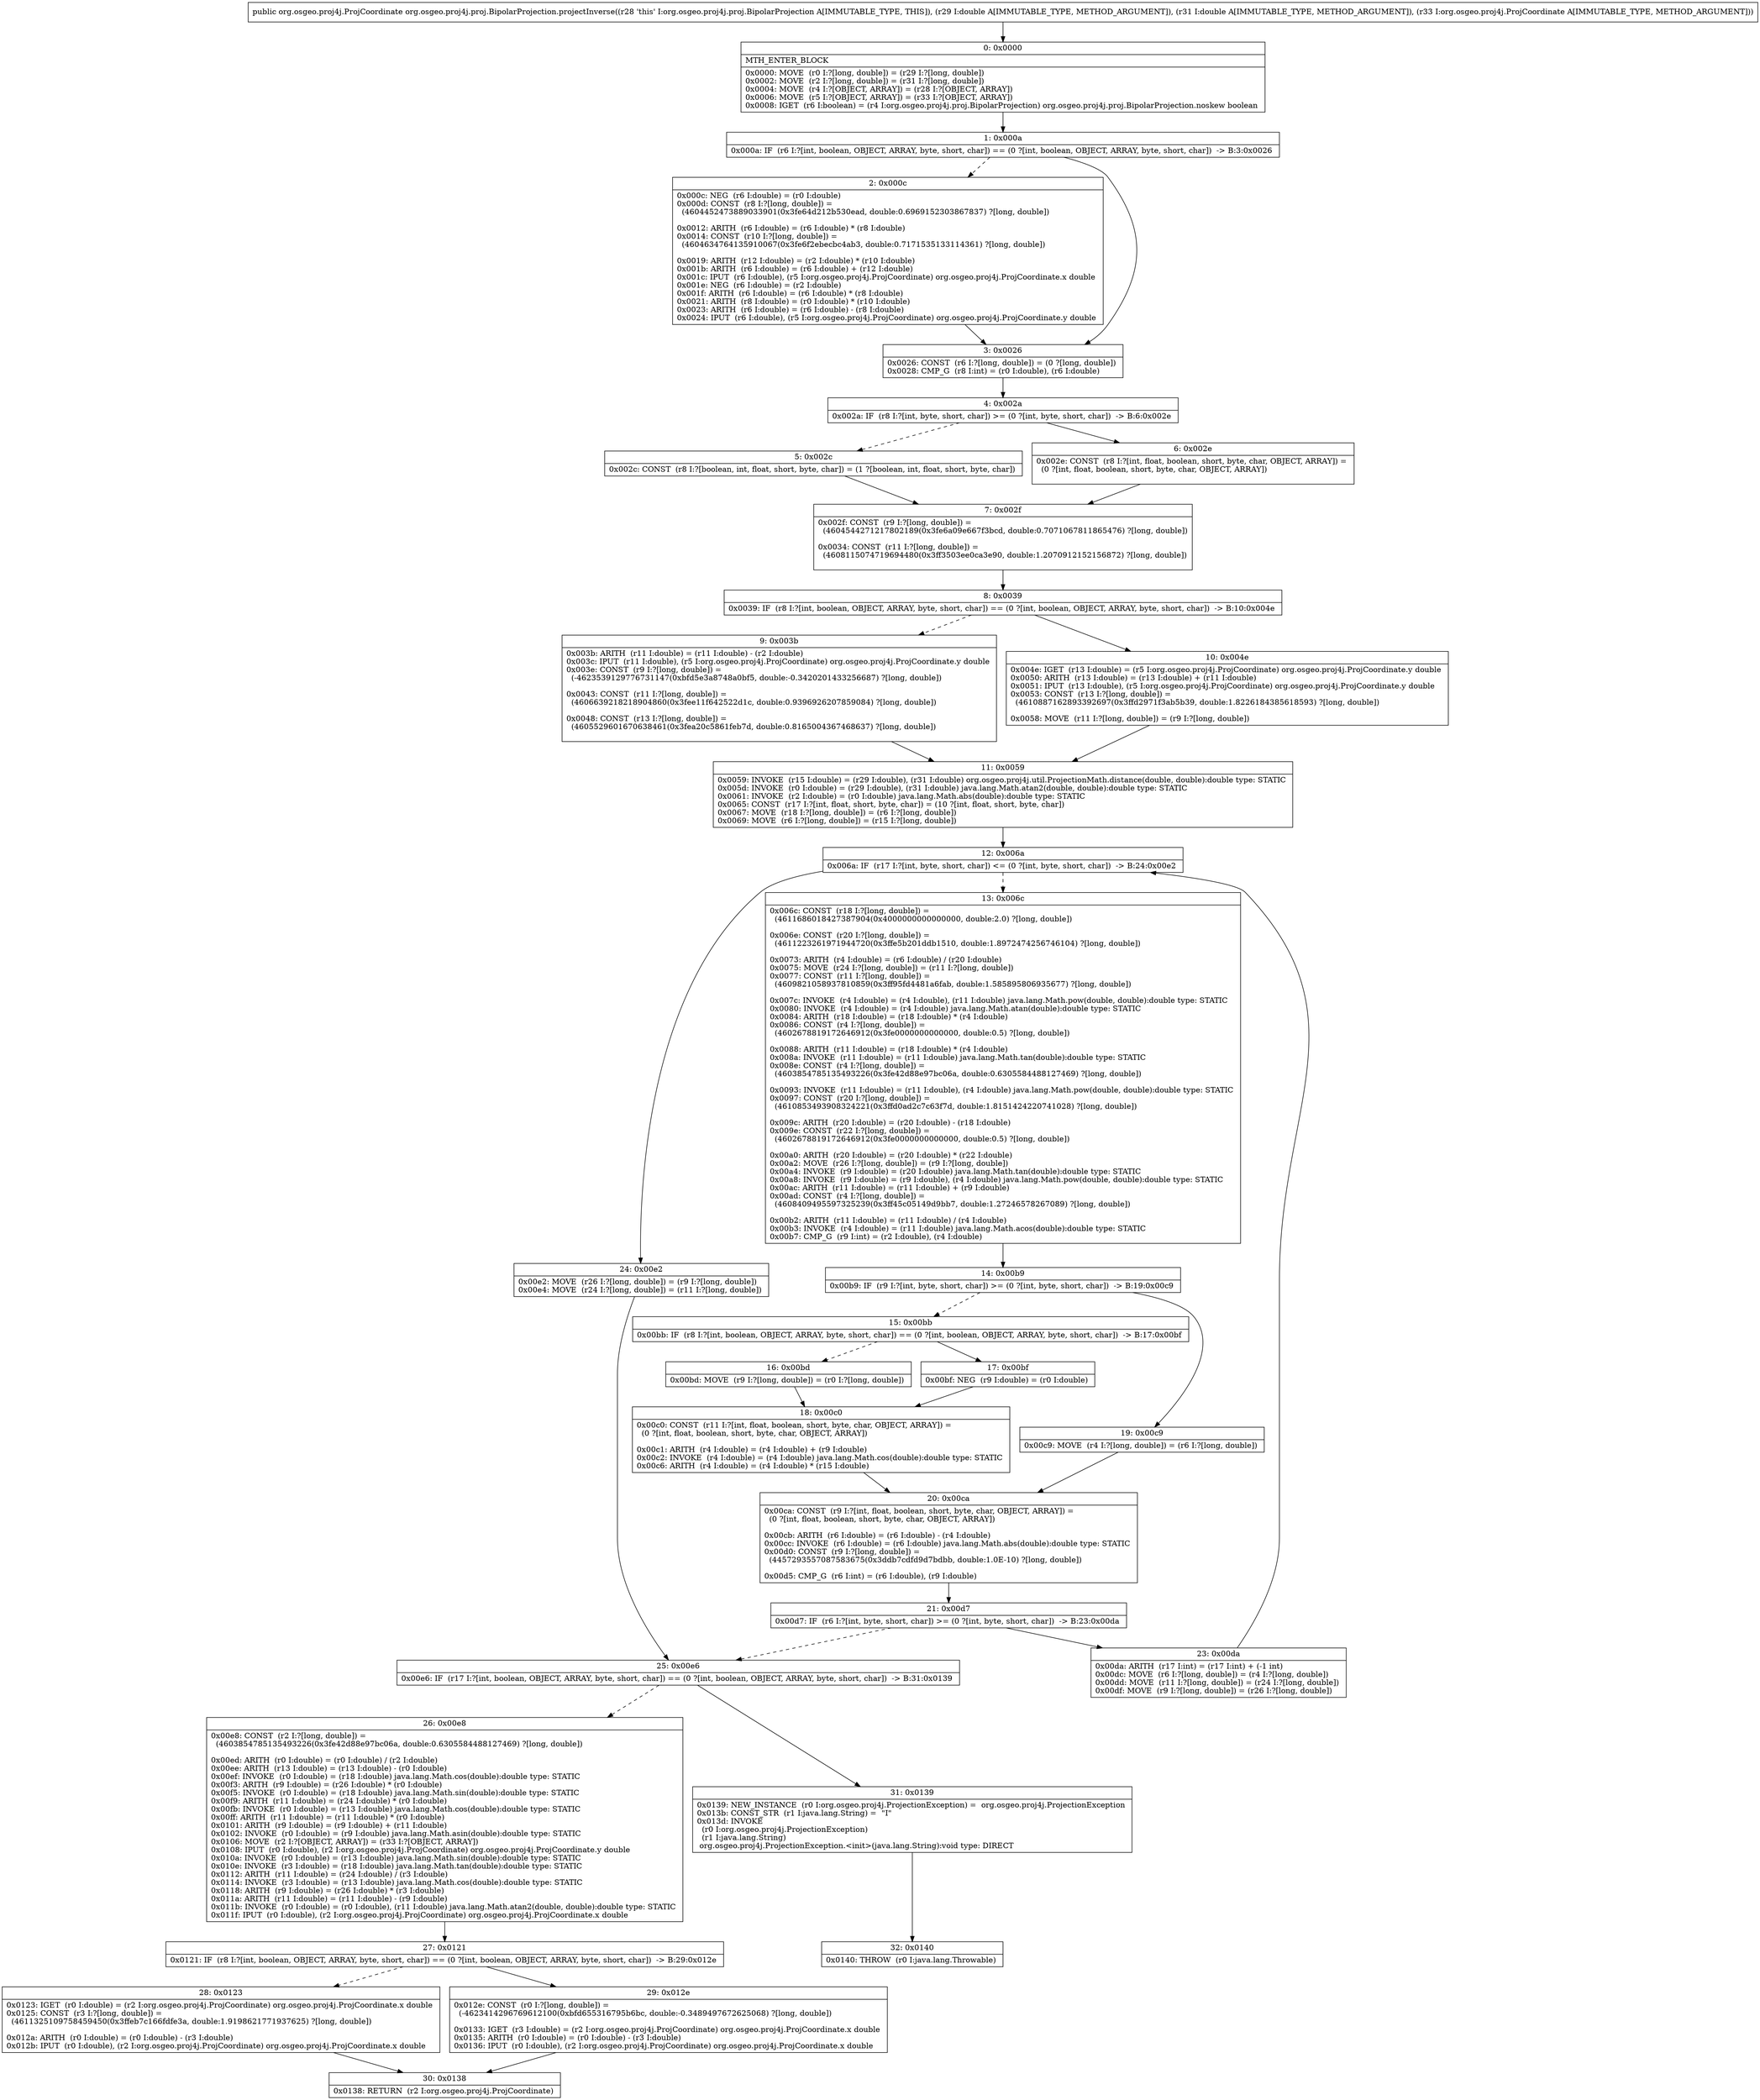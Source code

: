 digraph "CFG fororg.osgeo.proj4j.proj.BipolarProjection.projectInverse(DDLorg\/osgeo\/proj4j\/ProjCoordinate;)Lorg\/osgeo\/proj4j\/ProjCoordinate;" {
Node_0 [shape=record,label="{0\:\ 0x0000|MTH_ENTER_BLOCK\l|0x0000: MOVE  (r0 I:?[long, double]) = (r29 I:?[long, double]) \l0x0002: MOVE  (r2 I:?[long, double]) = (r31 I:?[long, double]) \l0x0004: MOVE  (r4 I:?[OBJECT, ARRAY]) = (r28 I:?[OBJECT, ARRAY]) \l0x0006: MOVE  (r5 I:?[OBJECT, ARRAY]) = (r33 I:?[OBJECT, ARRAY]) \l0x0008: IGET  (r6 I:boolean) = (r4 I:org.osgeo.proj4j.proj.BipolarProjection) org.osgeo.proj4j.proj.BipolarProjection.noskew boolean \l}"];
Node_1 [shape=record,label="{1\:\ 0x000a|0x000a: IF  (r6 I:?[int, boolean, OBJECT, ARRAY, byte, short, char]) == (0 ?[int, boolean, OBJECT, ARRAY, byte, short, char])  \-\> B:3:0x0026 \l}"];
Node_2 [shape=record,label="{2\:\ 0x000c|0x000c: NEG  (r6 I:double) = (r0 I:double) \l0x000d: CONST  (r8 I:?[long, double]) = \l  (4604452473889033901(0x3fe64d212b530ead, double:0.6969152303867837) ?[long, double])\l \l0x0012: ARITH  (r6 I:double) = (r6 I:double) * (r8 I:double) \l0x0014: CONST  (r10 I:?[long, double]) = \l  (4604634764135910067(0x3fe6f2ebecbc4ab3, double:0.7171535133114361) ?[long, double])\l \l0x0019: ARITH  (r12 I:double) = (r2 I:double) * (r10 I:double) \l0x001b: ARITH  (r6 I:double) = (r6 I:double) + (r12 I:double) \l0x001c: IPUT  (r6 I:double), (r5 I:org.osgeo.proj4j.ProjCoordinate) org.osgeo.proj4j.ProjCoordinate.x double \l0x001e: NEG  (r6 I:double) = (r2 I:double) \l0x001f: ARITH  (r6 I:double) = (r6 I:double) * (r8 I:double) \l0x0021: ARITH  (r8 I:double) = (r0 I:double) * (r10 I:double) \l0x0023: ARITH  (r6 I:double) = (r6 I:double) \- (r8 I:double) \l0x0024: IPUT  (r6 I:double), (r5 I:org.osgeo.proj4j.ProjCoordinate) org.osgeo.proj4j.ProjCoordinate.y double \l}"];
Node_3 [shape=record,label="{3\:\ 0x0026|0x0026: CONST  (r6 I:?[long, double]) = (0 ?[long, double]) \l0x0028: CMP_G  (r8 I:int) = (r0 I:double), (r6 I:double) \l}"];
Node_4 [shape=record,label="{4\:\ 0x002a|0x002a: IF  (r8 I:?[int, byte, short, char]) \>= (0 ?[int, byte, short, char])  \-\> B:6:0x002e \l}"];
Node_5 [shape=record,label="{5\:\ 0x002c|0x002c: CONST  (r8 I:?[boolean, int, float, short, byte, char]) = (1 ?[boolean, int, float, short, byte, char]) \l}"];
Node_6 [shape=record,label="{6\:\ 0x002e|0x002e: CONST  (r8 I:?[int, float, boolean, short, byte, char, OBJECT, ARRAY]) = \l  (0 ?[int, float, boolean, short, byte, char, OBJECT, ARRAY])\l \l}"];
Node_7 [shape=record,label="{7\:\ 0x002f|0x002f: CONST  (r9 I:?[long, double]) = \l  (4604544271217802189(0x3fe6a09e667f3bcd, double:0.7071067811865476) ?[long, double])\l \l0x0034: CONST  (r11 I:?[long, double]) = \l  (4608115074719694480(0x3ff3503ee0ca3e90, double:1.2070912152156872) ?[long, double])\l \l}"];
Node_8 [shape=record,label="{8\:\ 0x0039|0x0039: IF  (r8 I:?[int, boolean, OBJECT, ARRAY, byte, short, char]) == (0 ?[int, boolean, OBJECT, ARRAY, byte, short, char])  \-\> B:10:0x004e \l}"];
Node_9 [shape=record,label="{9\:\ 0x003b|0x003b: ARITH  (r11 I:double) = (r11 I:double) \- (r2 I:double) \l0x003c: IPUT  (r11 I:double), (r5 I:org.osgeo.proj4j.ProjCoordinate) org.osgeo.proj4j.ProjCoordinate.y double \l0x003e: CONST  (r9 I:?[long, double]) = \l  (\-4623539129776731147(0xbfd5e3a8748a0bf5, double:\-0.3420201433256687) ?[long, double])\l \l0x0043: CONST  (r11 I:?[long, double]) = \l  (4606639218218904860(0x3fee11f642522d1c, double:0.9396926207859084) ?[long, double])\l \l0x0048: CONST  (r13 I:?[long, double]) = \l  (4605529601670638461(0x3fea20c5861feb7d, double:0.8165004367468637) ?[long, double])\l \l}"];
Node_10 [shape=record,label="{10\:\ 0x004e|0x004e: IGET  (r13 I:double) = (r5 I:org.osgeo.proj4j.ProjCoordinate) org.osgeo.proj4j.ProjCoordinate.y double \l0x0050: ARITH  (r13 I:double) = (r13 I:double) + (r11 I:double) \l0x0051: IPUT  (r13 I:double), (r5 I:org.osgeo.proj4j.ProjCoordinate) org.osgeo.proj4j.ProjCoordinate.y double \l0x0053: CONST  (r13 I:?[long, double]) = \l  (4610887162893392697(0x3ffd2971f3ab5b39, double:1.8226184385618593) ?[long, double])\l \l0x0058: MOVE  (r11 I:?[long, double]) = (r9 I:?[long, double]) \l}"];
Node_11 [shape=record,label="{11\:\ 0x0059|0x0059: INVOKE  (r15 I:double) = (r29 I:double), (r31 I:double) org.osgeo.proj4j.util.ProjectionMath.distance(double, double):double type: STATIC \l0x005d: INVOKE  (r0 I:double) = (r29 I:double), (r31 I:double) java.lang.Math.atan2(double, double):double type: STATIC \l0x0061: INVOKE  (r2 I:double) = (r0 I:double) java.lang.Math.abs(double):double type: STATIC \l0x0065: CONST  (r17 I:?[int, float, short, byte, char]) = (10 ?[int, float, short, byte, char]) \l0x0067: MOVE  (r18 I:?[long, double]) = (r6 I:?[long, double]) \l0x0069: MOVE  (r6 I:?[long, double]) = (r15 I:?[long, double]) \l}"];
Node_12 [shape=record,label="{12\:\ 0x006a|0x006a: IF  (r17 I:?[int, byte, short, char]) \<= (0 ?[int, byte, short, char])  \-\> B:24:0x00e2 \l}"];
Node_13 [shape=record,label="{13\:\ 0x006c|0x006c: CONST  (r18 I:?[long, double]) = \l  (4611686018427387904(0x4000000000000000, double:2.0) ?[long, double])\l \l0x006e: CONST  (r20 I:?[long, double]) = \l  (4611223261971944720(0x3ffe5b201ddb1510, double:1.8972474256746104) ?[long, double])\l \l0x0073: ARITH  (r4 I:double) = (r6 I:double) \/ (r20 I:double) \l0x0075: MOVE  (r24 I:?[long, double]) = (r11 I:?[long, double]) \l0x0077: CONST  (r11 I:?[long, double]) = \l  (4609821058937810859(0x3ff95fd4481a6fab, double:1.585895806935677) ?[long, double])\l \l0x007c: INVOKE  (r4 I:double) = (r4 I:double), (r11 I:double) java.lang.Math.pow(double, double):double type: STATIC \l0x0080: INVOKE  (r4 I:double) = (r4 I:double) java.lang.Math.atan(double):double type: STATIC \l0x0084: ARITH  (r18 I:double) = (r18 I:double) * (r4 I:double) \l0x0086: CONST  (r4 I:?[long, double]) = \l  (4602678819172646912(0x3fe0000000000000, double:0.5) ?[long, double])\l \l0x0088: ARITH  (r11 I:double) = (r18 I:double) * (r4 I:double) \l0x008a: INVOKE  (r11 I:double) = (r11 I:double) java.lang.Math.tan(double):double type: STATIC \l0x008e: CONST  (r4 I:?[long, double]) = \l  (4603854785135493226(0x3fe42d88e97bc06a, double:0.6305584488127469) ?[long, double])\l \l0x0093: INVOKE  (r11 I:double) = (r11 I:double), (r4 I:double) java.lang.Math.pow(double, double):double type: STATIC \l0x0097: CONST  (r20 I:?[long, double]) = \l  (4610853493908324221(0x3ffd0ad2c7c63f7d, double:1.8151424220741028) ?[long, double])\l \l0x009c: ARITH  (r20 I:double) = (r20 I:double) \- (r18 I:double) \l0x009e: CONST  (r22 I:?[long, double]) = \l  (4602678819172646912(0x3fe0000000000000, double:0.5) ?[long, double])\l \l0x00a0: ARITH  (r20 I:double) = (r20 I:double) * (r22 I:double) \l0x00a2: MOVE  (r26 I:?[long, double]) = (r9 I:?[long, double]) \l0x00a4: INVOKE  (r9 I:double) = (r20 I:double) java.lang.Math.tan(double):double type: STATIC \l0x00a8: INVOKE  (r9 I:double) = (r9 I:double), (r4 I:double) java.lang.Math.pow(double, double):double type: STATIC \l0x00ac: ARITH  (r11 I:double) = (r11 I:double) + (r9 I:double) \l0x00ad: CONST  (r4 I:?[long, double]) = \l  (4608409495597325239(0x3ff45c05149d9bb7, double:1.27246578267089) ?[long, double])\l \l0x00b2: ARITH  (r11 I:double) = (r11 I:double) \/ (r4 I:double) \l0x00b3: INVOKE  (r4 I:double) = (r11 I:double) java.lang.Math.acos(double):double type: STATIC \l0x00b7: CMP_G  (r9 I:int) = (r2 I:double), (r4 I:double) \l}"];
Node_14 [shape=record,label="{14\:\ 0x00b9|0x00b9: IF  (r9 I:?[int, byte, short, char]) \>= (0 ?[int, byte, short, char])  \-\> B:19:0x00c9 \l}"];
Node_15 [shape=record,label="{15\:\ 0x00bb|0x00bb: IF  (r8 I:?[int, boolean, OBJECT, ARRAY, byte, short, char]) == (0 ?[int, boolean, OBJECT, ARRAY, byte, short, char])  \-\> B:17:0x00bf \l}"];
Node_16 [shape=record,label="{16\:\ 0x00bd|0x00bd: MOVE  (r9 I:?[long, double]) = (r0 I:?[long, double]) \l}"];
Node_17 [shape=record,label="{17\:\ 0x00bf|0x00bf: NEG  (r9 I:double) = (r0 I:double) \l}"];
Node_18 [shape=record,label="{18\:\ 0x00c0|0x00c0: CONST  (r11 I:?[int, float, boolean, short, byte, char, OBJECT, ARRAY]) = \l  (0 ?[int, float, boolean, short, byte, char, OBJECT, ARRAY])\l \l0x00c1: ARITH  (r4 I:double) = (r4 I:double) + (r9 I:double) \l0x00c2: INVOKE  (r4 I:double) = (r4 I:double) java.lang.Math.cos(double):double type: STATIC \l0x00c6: ARITH  (r4 I:double) = (r4 I:double) * (r15 I:double) \l}"];
Node_19 [shape=record,label="{19\:\ 0x00c9|0x00c9: MOVE  (r4 I:?[long, double]) = (r6 I:?[long, double]) \l}"];
Node_20 [shape=record,label="{20\:\ 0x00ca|0x00ca: CONST  (r9 I:?[int, float, boolean, short, byte, char, OBJECT, ARRAY]) = \l  (0 ?[int, float, boolean, short, byte, char, OBJECT, ARRAY])\l \l0x00cb: ARITH  (r6 I:double) = (r6 I:double) \- (r4 I:double) \l0x00cc: INVOKE  (r6 I:double) = (r6 I:double) java.lang.Math.abs(double):double type: STATIC \l0x00d0: CONST  (r9 I:?[long, double]) = \l  (4457293557087583675(0x3ddb7cdfd9d7bdbb, double:1.0E\-10) ?[long, double])\l \l0x00d5: CMP_G  (r6 I:int) = (r6 I:double), (r9 I:double) \l}"];
Node_21 [shape=record,label="{21\:\ 0x00d7|0x00d7: IF  (r6 I:?[int, byte, short, char]) \>= (0 ?[int, byte, short, char])  \-\> B:23:0x00da \l}"];
Node_23 [shape=record,label="{23\:\ 0x00da|0x00da: ARITH  (r17 I:int) = (r17 I:int) + (\-1 int) \l0x00dc: MOVE  (r6 I:?[long, double]) = (r4 I:?[long, double]) \l0x00dd: MOVE  (r11 I:?[long, double]) = (r24 I:?[long, double]) \l0x00df: MOVE  (r9 I:?[long, double]) = (r26 I:?[long, double]) \l}"];
Node_24 [shape=record,label="{24\:\ 0x00e2|0x00e2: MOVE  (r26 I:?[long, double]) = (r9 I:?[long, double]) \l0x00e4: MOVE  (r24 I:?[long, double]) = (r11 I:?[long, double]) \l}"];
Node_25 [shape=record,label="{25\:\ 0x00e6|0x00e6: IF  (r17 I:?[int, boolean, OBJECT, ARRAY, byte, short, char]) == (0 ?[int, boolean, OBJECT, ARRAY, byte, short, char])  \-\> B:31:0x0139 \l}"];
Node_26 [shape=record,label="{26\:\ 0x00e8|0x00e8: CONST  (r2 I:?[long, double]) = \l  (4603854785135493226(0x3fe42d88e97bc06a, double:0.6305584488127469) ?[long, double])\l \l0x00ed: ARITH  (r0 I:double) = (r0 I:double) \/ (r2 I:double) \l0x00ee: ARITH  (r13 I:double) = (r13 I:double) \- (r0 I:double) \l0x00ef: INVOKE  (r0 I:double) = (r18 I:double) java.lang.Math.cos(double):double type: STATIC \l0x00f3: ARITH  (r9 I:double) = (r26 I:double) * (r0 I:double) \l0x00f5: INVOKE  (r0 I:double) = (r18 I:double) java.lang.Math.sin(double):double type: STATIC \l0x00f9: ARITH  (r11 I:double) = (r24 I:double) * (r0 I:double) \l0x00fb: INVOKE  (r0 I:double) = (r13 I:double) java.lang.Math.cos(double):double type: STATIC \l0x00ff: ARITH  (r11 I:double) = (r11 I:double) * (r0 I:double) \l0x0101: ARITH  (r9 I:double) = (r9 I:double) + (r11 I:double) \l0x0102: INVOKE  (r0 I:double) = (r9 I:double) java.lang.Math.asin(double):double type: STATIC \l0x0106: MOVE  (r2 I:?[OBJECT, ARRAY]) = (r33 I:?[OBJECT, ARRAY]) \l0x0108: IPUT  (r0 I:double), (r2 I:org.osgeo.proj4j.ProjCoordinate) org.osgeo.proj4j.ProjCoordinate.y double \l0x010a: INVOKE  (r0 I:double) = (r13 I:double) java.lang.Math.sin(double):double type: STATIC \l0x010e: INVOKE  (r3 I:double) = (r18 I:double) java.lang.Math.tan(double):double type: STATIC \l0x0112: ARITH  (r11 I:double) = (r24 I:double) \/ (r3 I:double) \l0x0114: INVOKE  (r3 I:double) = (r13 I:double) java.lang.Math.cos(double):double type: STATIC \l0x0118: ARITH  (r9 I:double) = (r26 I:double) * (r3 I:double) \l0x011a: ARITH  (r11 I:double) = (r11 I:double) \- (r9 I:double) \l0x011b: INVOKE  (r0 I:double) = (r0 I:double), (r11 I:double) java.lang.Math.atan2(double, double):double type: STATIC \l0x011f: IPUT  (r0 I:double), (r2 I:org.osgeo.proj4j.ProjCoordinate) org.osgeo.proj4j.ProjCoordinate.x double \l}"];
Node_27 [shape=record,label="{27\:\ 0x0121|0x0121: IF  (r8 I:?[int, boolean, OBJECT, ARRAY, byte, short, char]) == (0 ?[int, boolean, OBJECT, ARRAY, byte, short, char])  \-\> B:29:0x012e \l}"];
Node_28 [shape=record,label="{28\:\ 0x0123|0x0123: IGET  (r0 I:double) = (r2 I:org.osgeo.proj4j.ProjCoordinate) org.osgeo.proj4j.ProjCoordinate.x double \l0x0125: CONST  (r3 I:?[long, double]) = \l  (4611325109758459450(0x3ffeb7c166fdfe3a, double:1.9198621771937625) ?[long, double])\l \l0x012a: ARITH  (r0 I:double) = (r0 I:double) \- (r3 I:double) \l0x012b: IPUT  (r0 I:double), (r2 I:org.osgeo.proj4j.ProjCoordinate) org.osgeo.proj4j.ProjCoordinate.x double \l}"];
Node_29 [shape=record,label="{29\:\ 0x012e|0x012e: CONST  (r0 I:?[long, double]) = \l  (\-4623414296769612100(0xbfd655316795b6bc, double:\-0.3489497672625068) ?[long, double])\l \l0x0133: IGET  (r3 I:double) = (r2 I:org.osgeo.proj4j.ProjCoordinate) org.osgeo.proj4j.ProjCoordinate.x double \l0x0135: ARITH  (r0 I:double) = (r0 I:double) \- (r3 I:double) \l0x0136: IPUT  (r0 I:double), (r2 I:org.osgeo.proj4j.ProjCoordinate) org.osgeo.proj4j.ProjCoordinate.x double \l}"];
Node_30 [shape=record,label="{30\:\ 0x0138|0x0138: RETURN  (r2 I:org.osgeo.proj4j.ProjCoordinate) \l}"];
Node_31 [shape=record,label="{31\:\ 0x0139|0x0139: NEW_INSTANCE  (r0 I:org.osgeo.proj4j.ProjectionException) =  org.osgeo.proj4j.ProjectionException \l0x013b: CONST_STR  (r1 I:java.lang.String) =  \"I\" \l0x013d: INVOKE  \l  (r0 I:org.osgeo.proj4j.ProjectionException)\l  (r1 I:java.lang.String)\l org.osgeo.proj4j.ProjectionException.\<init\>(java.lang.String):void type: DIRECT \l}"];
Node_32 [shape=record,label="{32\:\ 0x0140|0x0140: THROW  (r0 I:java.lang.Throwable) \l}"];
MethodNode[shape=record,label="{public org.osgeo.proj4j.ProjCoordinate org.osgeo.proj4j.proj.BipolarProjection.projectInverse((r28 'this' I:org.osgeo.proj4j.proj.BipolarProjection A[IMMUTABLE_TYPE, THIS]), (r29 I:double A[IMMUTABLE_TYPE, METHOD_ARGUMENT]), (r31 I:double A[IMMUTABLE_TYPE, METHOD_ARGUMENT]), (r33 I:org.osgeo.proj4j.ProjCoordinate A[IMMUTABLE_TYPE, METHOD_ARGUMENT])) }"];
MethodNode -> Node_0;
Node_0 -> Node_1;
Node_1 -> Node_2[style=dashed];
Node_1 -> Node_3;
Node_2 -> Node_3;
Node_3 -> Node_4;
Node_4 -> Node_5[style=dashed];
Node_4 -> Node_6;
Node_5 -> Node_7;
Node_6 -> Node_7;
Node_7 -> Node_8;
Node_8 -> Node_9[style=dashed];
Node_8 -> Node_10;
Node_9 -> Node_11;
Node_10 -> Node_11;
Node_11 -> Node_12;
Node_12 -> Node_13[style=dashed];
Node_12 -> Node_24;
Node_13 -> Node_14;
Node_14 -> Node_15[style=dashed];
Node_14 -> Node_19;
Node_15 -> Node_16[style=dashed];
Node_15 -> Node_17;
Node_16 -> Node_18;
Node_17 -> Node_18;
Node_18 -> Node_20;
Node_19 -> Node_20;
Node_20 -> Node_21;
Node_21 -> Node_23;
Node_21 -> Node_25[style=dashed];
Node_23 -> Node_12;
Node_24 -> Node_25;
Node_25 -> Node_26[style=dashed];
Node_25 -> Node_31;
Node_26 -> Node_27;
Node_27 -> Node_28[style=dashed];
Node_27 -> Node_29;
Node_28 -> Node_30;
Node_29 -> Node_30;
Node_31 -> Node_32;
}

